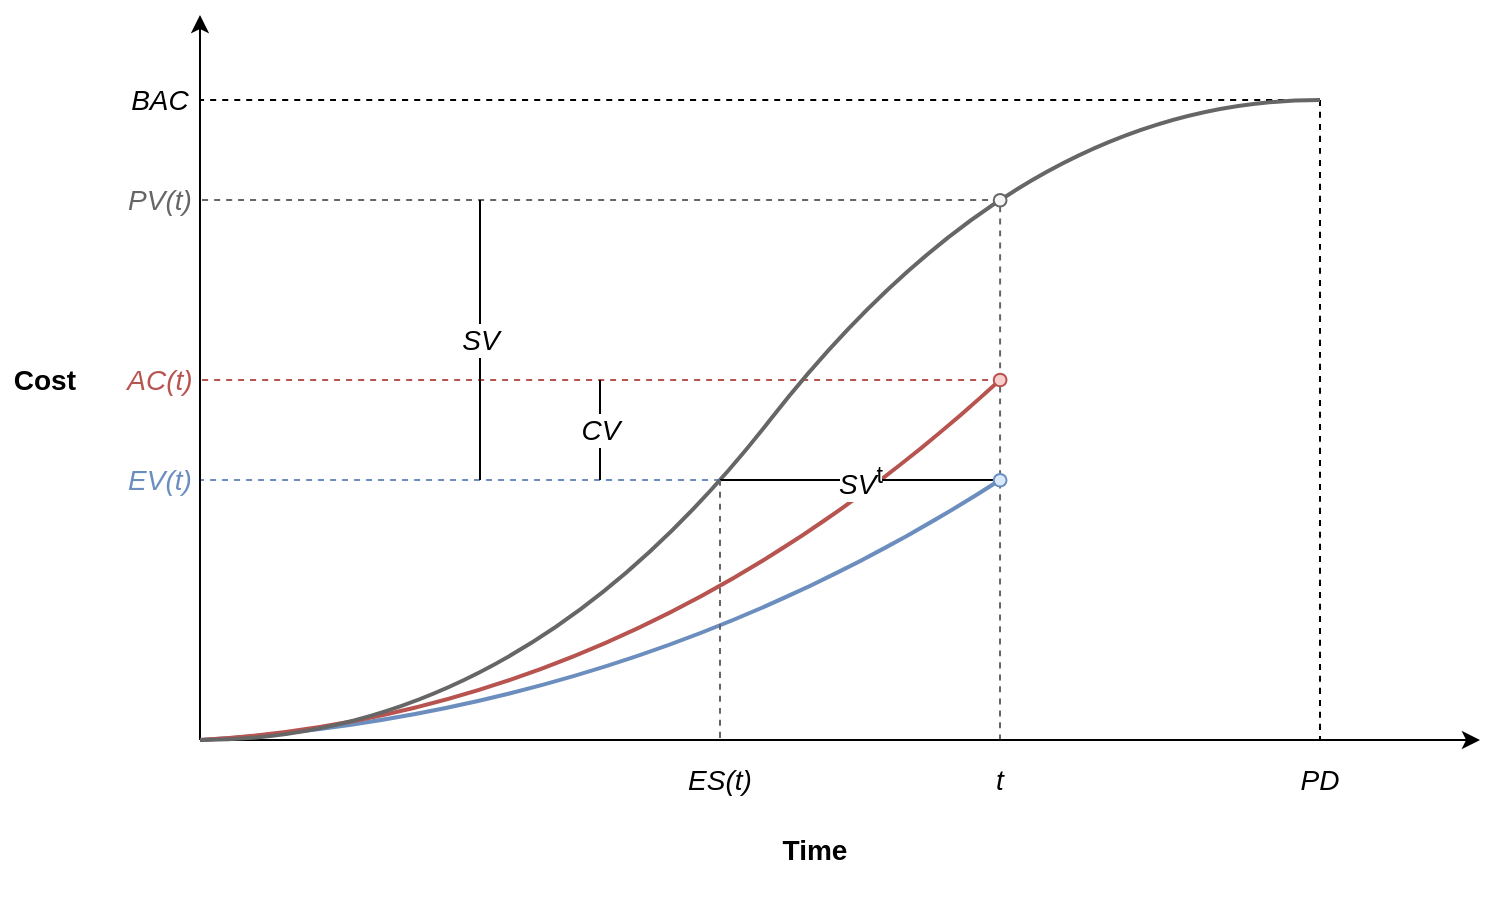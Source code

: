 <mxfile version="20.2.2" type="github">
  <diagram id="4eLJt4EaMtUjdU0TK9T4" name="Page-1">
    <mxGraphModel dx="1453" dy="559" grid="1" gridSize="10" guides="1" tooltips="1" connect="1" arrows="1" fold="1" page="0" pageScale="1" pageWidth="827" pageHeight="1169" math="0" shadow="0">
      <root>
        <mxCell id="0" />
        <mxCell id="1" parent="0" />
        <mxCell id="ouAs2bXUsqZGMLNDFdja-1" value="" style="endArrow=none;dashed=1;html=1;strokeColor=#000000;strokeWidth=1;curved=1;fillColor=#f5f5f5;fontSize=14;" edge="1" parent="1">
          <mxGeometry width="50" height="50" relative="1" as="geometry">
            <mxPoint x="440" y="360" as="sourcePoint" />
            <mxPoint x="440" y="680" as="targetPoint" />
          </mxGeometry>
        </mxCell>
        <mxCell id="ouAs2bXUsqZGMLNDFdja-2" value="" style="endArrow=none;dashed=1;html=1;strokeColor=#000000;strokeWidth=1;curved=1;fillColor=#f5f5f5;fontSize=14;" edge="1" parent="1">
          <mxGeometry width="50" height="50" relative="1" as="geometry">
            <mxPoint x="440" y="360" as="sourcePoint" />
            <mxPoint x="-120" y="360" as="targetPoint" />
          </mxGeometry>
        </mxCell>
        <mxCell id="5k4cfH1AcY9pZe5q_gP3-78" value="" style="endArrow=none;dashed=1;html=1;strokeColor=#666666;strokeWidth=1;curved=1;fillColor=#f5f5f5;fontSize=14;" parent="1" source="5k4cfH1AcY9pZe5q_gP3-63" edge="1">
          <mxGeometry width="50" height="50" relative="1" as="geometry">
            <mxPoint x="290" y="420" as="sourcePoint" />
            <mxPoint x="280" y="680" as="targetPoint" />
          </mxGeometry>
        </mxCell>
        <mxCell id="5k4cfH1AcY9pZe5q_gP3-76" value="" style="endArrow=none;dashed=1;html=1;strokeColor=#666666;strokeWidth=1;curved=1;fillColor=#f5f5f5;fontSize=14;" parent="1" edge="1">
          <mxGeometry width="50" height="50" relative="1" as="geometry">
            <mxPoint x="280" y="410" as="sourcePoint" />
            <mxPoint x="-120" y="410" as="targetPoint" />
          </mxGeometry>
        </mxCell>
        <mxCell id="5k4cfH1AcY9pZe5q_gP3-47" value="" style="endArrow=none;dashed=1;html=1;strokeColor=#b85450;strokeWidth=1;curved=1;fillColor=#f8cecc;fontSize=14;" parent="1" edge="1">
          <mxGeometry width="50" height="50" relative="1" as="geometry">
            <mxPoint x="280" y="500" as="sourcePoint" />
            <mxPoint x="-120" y="500" as="targetPoint" />
          </mxGeometry>
        </mxCell>
        <mxCell id="5k4cfH1AcY9pZe5q_gP3-48" value="" style="endArrow=none;dashed=1;html=1;strokeColor=#6c8ebf;strokeWidth=1;curved=1;fillColor=#dae8fc;fontSize=14;" parent="1" edge="1">
          <mxGeometry width="50" height="50" relative="1" as="geometry">
            <mxPoint x="140" y="550" as="sourcePoint" />
            <mxPoint x="-120" y="550" as="targetPoint" />
          </mxGeometry>
        </mxCell>
        <mxCell id="5k4cfH1AcY9pZe5q_gP3-1" value="" style="endArrow=classic;html=1;rounded=0;fontSize=14;" parent="1" edge="1">
          <mxGeometry width="50" height="50" relative="1" as="geometry">
            <mxPoint x="-120" y="680" as="sourcePoint" />
            <mxPoint x="520" y="680" as="targetPoint" />
          </mxGeometry>
        </mxCell>
        <mxCell id="5k4cfH1AcY9pZe5q_gP3-3" value="" style="endArrow=classic;html=1;rounded=0;fontSize=14;" parent="1" edge="1">
          <mxGeometry width="50" height="50" relative="1" as="geometry">
            <mxPoint x="-120.004" y="680" as="sourcePoint" />
            <mxPoint x="-120.004" y="317.5" as="targetPoint" />
          </mxGeometry>
        </mxCell>
        <mxCell id="5k4cfH1AcY9pZe5q_gP3-7" value="&lt;i style=&quot;font-size: 14px;&quot;&gt;BAC&lt;/i&gt;" style="rounded=0;whiteSpace=wrap;html=1;strokeColor=none;fillColor=none;fontSize=14;" parent="1" vertex="1">
          <mxGeometry x="-160" y="340" width="40" height="40" as="geometry" />
        </mxCell>
        <mxCell id="5k4cfH1AcY9pZe5q_gP3-8" value="&lt;span style=&quot;font-style: normal; font-size: 14px;&quot;&gt;Time&lt;/span&gt;" style="rounded=0;whiteSpace=wrap;html=1;strokeColor=none;fillColor=none;fontStyle=3;fontSize=14;verticalAlign=top;" parent="1" vertex="1">
          <mxGeometry x="-120" y="720" width="614.74" height="40" as="geometry" />
        </mxCell>
        <mxCell id="5k4cfH1AcY9pZe5q_gP3-9" value="&lt;span style=&quot;font-style: normal; font-size: 14px;&quot;&gt;Cost&lt;/span&gt;" style="rounded=0;whiteSpace=wrap;html=1;strokeColor=none;fillColor=none;fontStyle=3;fontSize=14;align=right;" parent="1" vertex="1">
          <mxGeometry x="-220" y="320" width="40" height="360" as="geometry" />
        </mxCell>
        <mxCell id="5k4cfH1AcY9pZe5q_gP3-28" value="&lt;i style=&quot;font-size: 14px;&quot;&gt;PD&lt;/i&gt;" style="rounded=0;whiteSpace=wrap;html=1;strokeColor=none;fillColor=none;fontSize=14;" parent="1" vertex="1">
          <mxGeometry x="420" y="680" width="40" height="40" as="geometry" />
        </mxCell>
        <mxCell id="5k4cfH1AcY9pZe5q_gP3-29" value="&lt;i style=&quot;font-size: 14px;&quot;&gt;t&lt;/i&gt;" style="rounded=0;whiteSpace=wrap;html=1;strokeColor=none;fillColor=none;fontSize=14;" parent="1" vertex="1">
          <mxGeometry x="260.07" y="680" width="40" height="40" as="geometry" />
        </mxCell>
        <mxCell id="5k4cfH1AcY9pZe5q_gP3-31" value="CV" style="endArrow=none;startArrow=none;html=1;strokeColor=#000000;strokeWidth=1;curved=1;fontStyle=2;startFill=0;endFill=0;fontSize=14;" parent="1" edge="1">
          <mxGeometry width="50" height="50" relative="1" as="geometry">
            <mxPoint x="80" y="550" as="sourcePoint" />
            <mxPoint x="80" y="500" as="targetPoint" />
            <mxPoint as="offset" />
          </mxGeometry>
        </mxCell>
        <mxCell id="5k4cfH1AcY9pZe5q_gP3-41" value="&lt;i style=&quot;font-size: 14px;&quot;&gt;SV&lt;/i&gt;" style="endArrow=none;html=1;strokeColor=#000000;strokeWidth=1;curved=1;fontSize=14;" parent="1" edge="1">
          <mxGeometry width="50" height="50" relative="1" as="geometry">
            <mxPoint x="20" y="550" as="sourcePoint" />
            <mxPoint x="20" y="410" as="targetPoint" />
          </mxGeometry>
        </mxCell>
        <mxCell id="5k4cfH1AcY9pZe5q_gP3-45" value="&lt;i style=&quot;font-size: 14px;&quot;&gt;ES(t)&lt;/i&gt;" style="rounded=0;whiteSpace=wrap;html=1;strokeColor=none;fillColor=none;fontSize=14;" parent="1" vertex="1">
          <mxGeometry x="120" y="680" width="40" height="40" as="geometry" />
        </mxCell>
        <mxCell id="5k4cfH1AcY9pZe5q_gP3-49" value="&lt;i style=&quot;font-size: 14px;&quot;&gt;AC(t)&lt;/i&gt;" style="rounded=0;whiteSpace=wrap;html=1;strokeColor=none;fillColor=none;fontSize=14;labelBackgroundColor=none;fontColor=#B85450;" parent="1" vertex="1">
          <mxGeometry x="-160" y="480" width="40" height="40" as="geometry" />
        </mxCell>
        <mxCell id="5k4cfH1AcY9pZe5q_gP3-50" value="&lt;i style=&quot;font-size: 14px;&quot;&gt;EV(t)&lt;/i&gt;" style="rounded=0;whiteSpace=wrap;html=1;strokeColor=none;fillColor=none;fontSize=14;fontColor=#6C8EBF;" parent="1" vertex="1">
          <mxGeometry x="-160" y="530.13" width="40" height="40" as="geometry" />
        </mxCell>
        <mxCell id="5k4cfH1AcY9pZe5q_gP3-55" value="&lt;i style=&quot;font-size: 14px;&quot;&gt;&lt;font&gt;PV(t)&lt;/font&gt;&lt;/i&gt;" style="rounded=0;whiteSpace=wrap;html=1;strokeColor=none;fillColor=none;fontSize=14;labelBackgroundColor=none;fontColor=#666666;" parent="1" vertex="1">
          <mxGeometry x="-160" y="390.12" width="40" height="40" as="geometry" />
        </mxCell>
        <mxCell id="5k4cfH1AcY9pZe5q_gP3-24" value="" style="endArrow=none;html=1;strokeColor=#6c8ebf;strokeWidth=2;curved=1;fillColor=#dae8fc;fontSize=14;" parent="1" edge="1">
          <mxGeometry width="50" height="50" relative="1" as="geometry">
            <mxPoint x="-120.004" y="680" as="sourcePoint" />
            <mxPoint x="280" y="550" as="targetPoint" />
            <Array as="points">
              <mxPoint x="97.715" y="667.5" />
            </Array>
          </mxGeometry>
        </mxCell>
        <mxCell id="5k4cfH1AcY9pZe5q_gP3-25" value="" style="endArrow=none;html=1;strokeColor=#b85450;strokeWidth=2;curved=1;fillColor=#f8cecc;fontSize=14;" parent="1" edge="1">
          <mxGeometry width="50" height="50" relative="1" as="geometry">
            <mxPoint x="-120.004" y="680" as="sourcePoint" />
            <mxPoint x="280" y="500" as="targetPoint" />
            <Array as="points">
              <mxPoint x="97.715" y="667.5" />
            </Array>
          </mxGeometry>
        </mxCell>
        <mxCell id="5k4cfH1AcY9pZe5q_gP3-60" value="" style="ellipse;whiteSpace=wrap;html=1;labelBackgroundColor=none;fontSize=14;fillColor=#f8cecc;strokeColor=#b85450;" parent="1" vertex="1">
          <mxGeometry x="276.865" y="496.875" width="6.404" height="6.25" as="geometry" />
        </mxCell>
        <mxCell id="5k4cfH1AcY9pZe5q_gP3-14" value="" style="endArrow=none;html=1;startArrow=none;startFill=0;curved=1;fillColor=#f5f5f5;strokeColor=#666666;strokeWidth=2;fontSize=14;" parent="1" edge="1">
          <mxGeometry width="50" height="50" relative="1" as="geometry">
            <mxPoint x="-120.004" y="680" as="sourcePoint" />
            <mxPoint x="440" y="360" as="targetPoint" />
            <Array as="points">
              <mxPoint x="40" y="680" />
              <mxPoint x="290" y="360" />
            </Array>
          </mxGeometry>
        </mxCell>
        <mxCell id="5k4cfH1AcY9pZe5q_gP3-63" value="" style="ellipse;whiteSpace=wrap;html=1;labelBackgroundColor=none;fontSize=14;fillColor=#f5f5f5;strokeColor=#666666;fontColor=#333333;" parent="1" vertex="1">
          <mxGeometry x="276.865" y="406.995" width="6.404" height="6.25" as="geometry" />
        </mxCell>
        <mxCell id="5k4cfH1AcY9pZe5q_gP3-46" value="&lt;span style=&quot;font-size: 14px;&quot;&gt;&lt;i&gt;SV&lt;/i&gt;&lt;sup style=&quot;&quot;&gt;t&lt;/sup&gt;&lt;/span&gt;" style="endArrow=none;html=1;strokeColor=#000000;strokeWidth=1;curved=1;fontSize=14;startArrow=none;" parent="1" edge="1">
          <mxGeometry width="50" height="50" relative="1" as="geometry">
            <mxPoint x="279.867" y="550" as="sourcePoint" />
            <mxPoint x="140" y="550" as="targetPoint" />
            <mxPoint as="offset" />
          </mxGeometry>
        </mxCell>
        <mxCell id="5k4cfH1AcY9pZe5q_gP3-58" value="" style="ellipse;whiteSpace=wrap;html=1;labelBackgroundColor=none;fontSize=14;fillColor=#dae8fc;strokeColor=#6c8ebf;" parent="1" vertex="1">
          <mxGeometry x="276.865" y="547.005" width="6.404" height="6.25" as="geometry" />
        </mxCell>
        <mxCell id="5k4cfH1AcY9pZe5q_gP3-79" value="" style="endArrow=none;dashed=1;html=1;strokeColor=#666666;strokeWidth=1;curved=1;fillColor=#f5f5f5;fontSize=14;" parent="1" edge="1">
          <mxGeometry width="50" height="50" relative="1" as="geometry">
            <mxPoint x="140" y="550" as="sourcePoint" />
            <mxPoint x="140" y="680" as="targetPoint" />
          </mxGeometry>
        </mxCell>
      </root>
    </mxGraphModel>
  </diagram>
</mxfile>

